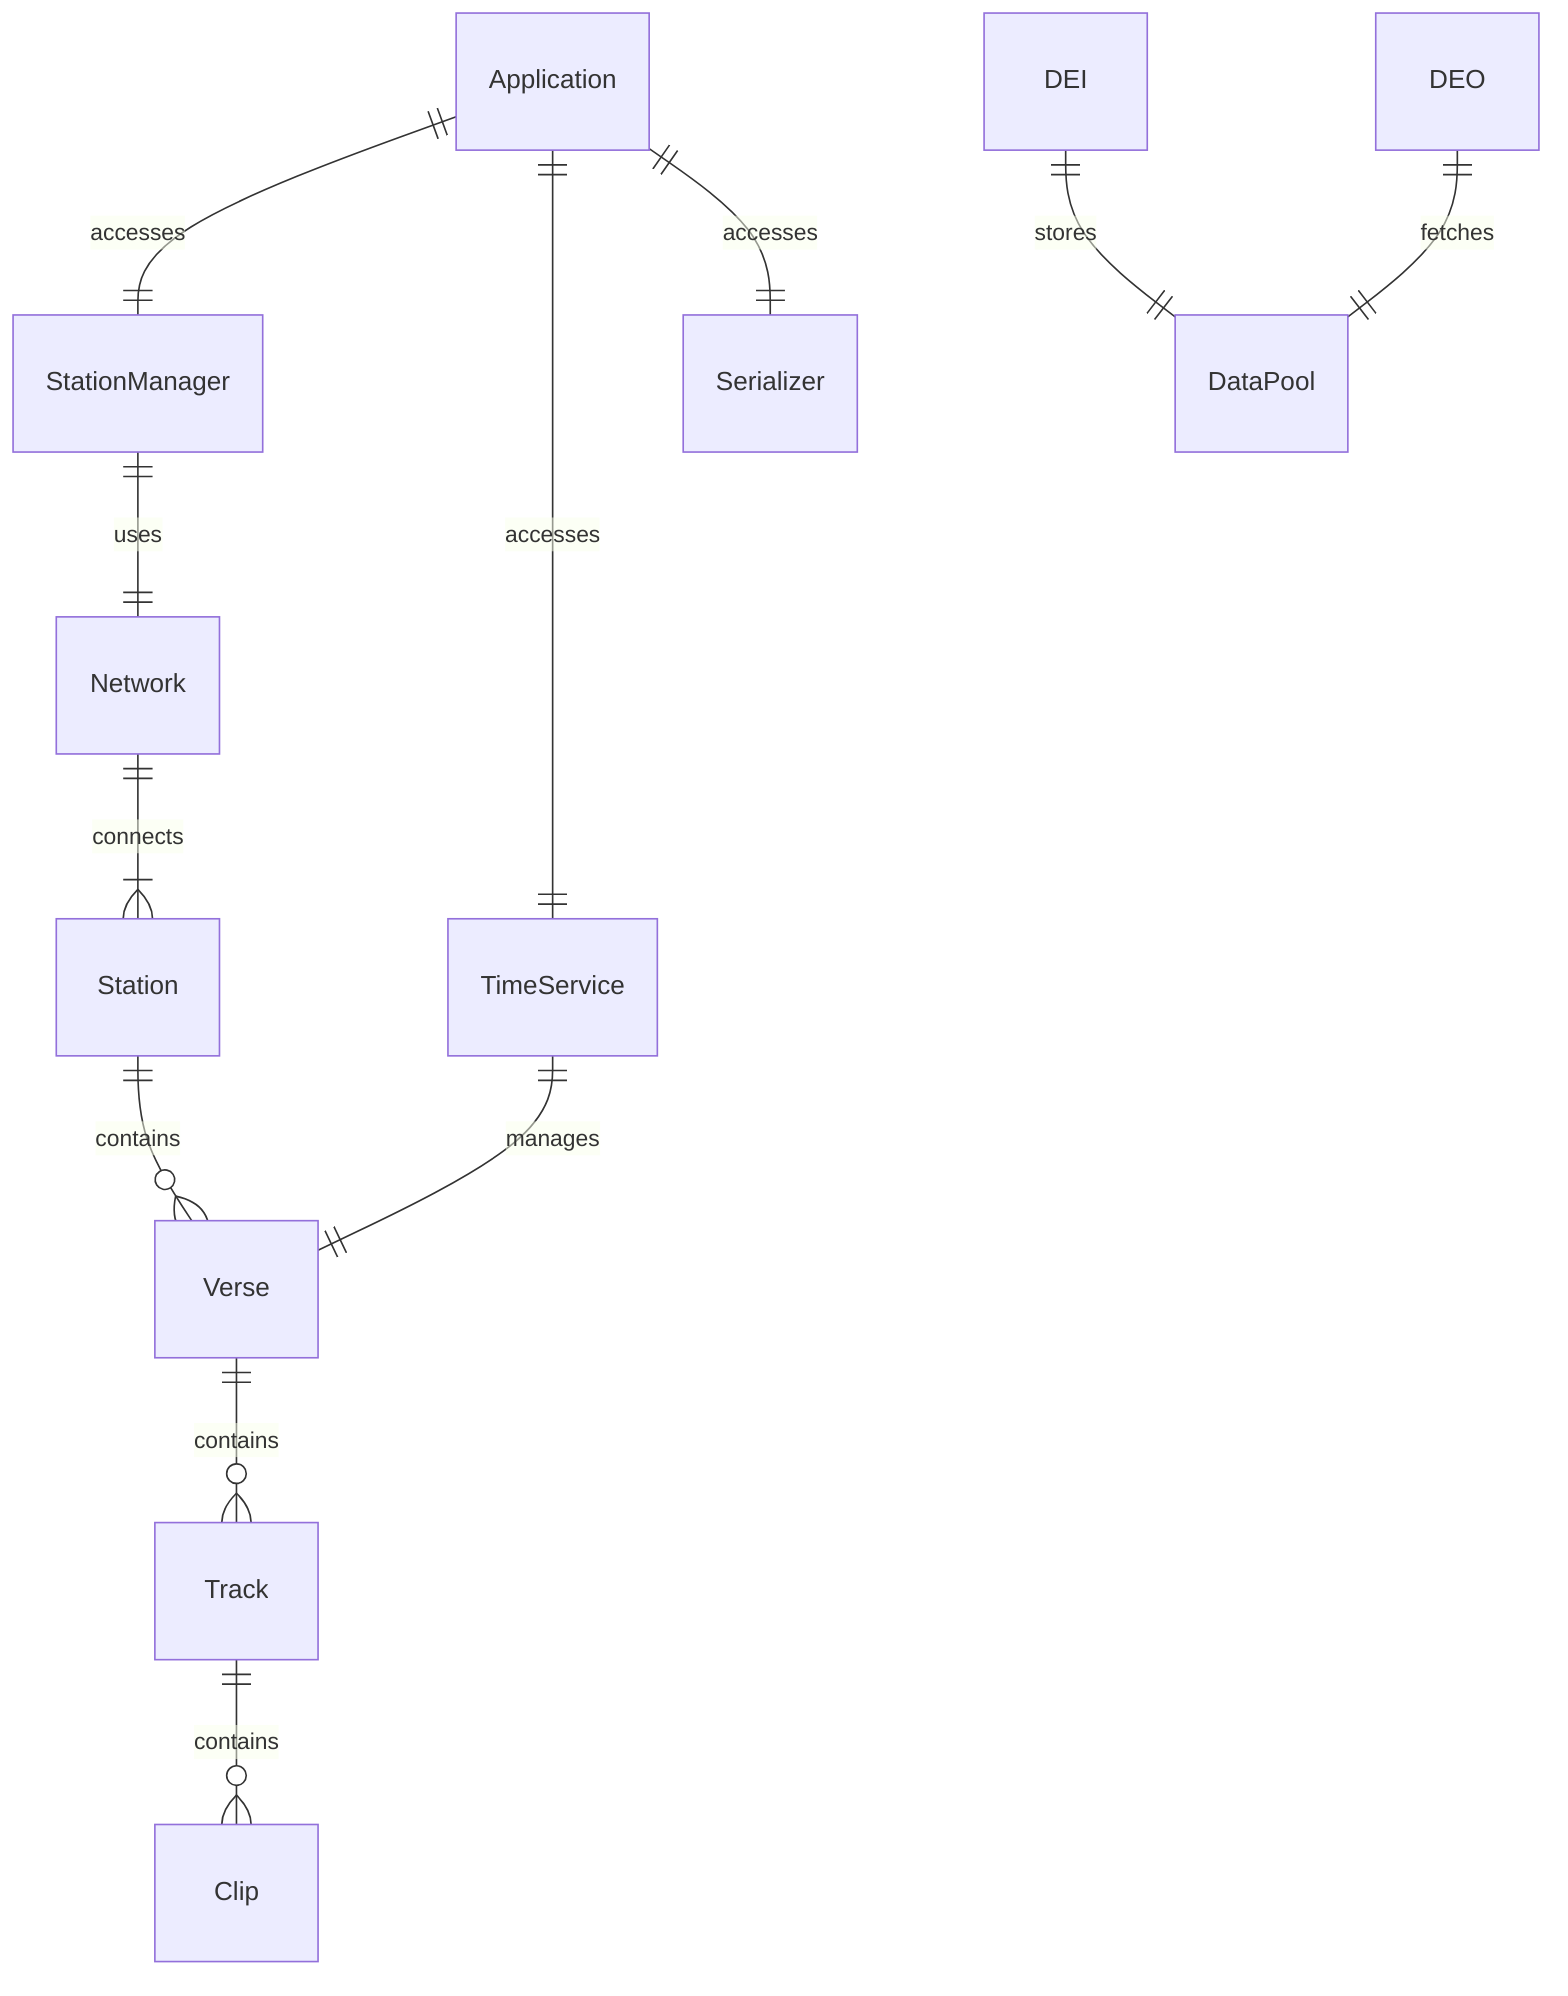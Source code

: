 erDiagram
    Application
    StationManager
    TimeService
    Station
    Serializer
    Network
    Verse
    DEI
    DEO
    Track
    Clip
    DataPool

    Application ||--|| StationManager : accesses
    Application ||--|| TimeService : accesses
    Application ||--|| Serializer : accesses
    StationManager || -- || Network : uses
    Network || -- |{ Station : connects
    Station || -- o{ Verse : contains
    Verse || -- o{ Track : contains
    Track || -- o{ Clip : contains
    DEI || -- || DataPool : stores
    DEO || -- || DataPool : fetches
    TimeService || -- || Verse : manages